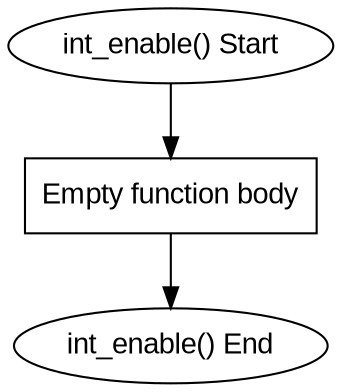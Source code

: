 digraph int_enable {
    rankdir=TB;
    node [shape=box, fontname=Arial];
    edge [fontname=Arial];

    start [label="int_enable() Start", shape=ellipse];
    end [label="int_enable() End", shape=ellipse];
    empty_body [label="Empty function body"];

    start -> empty_body;
    empty_body -> end;
}